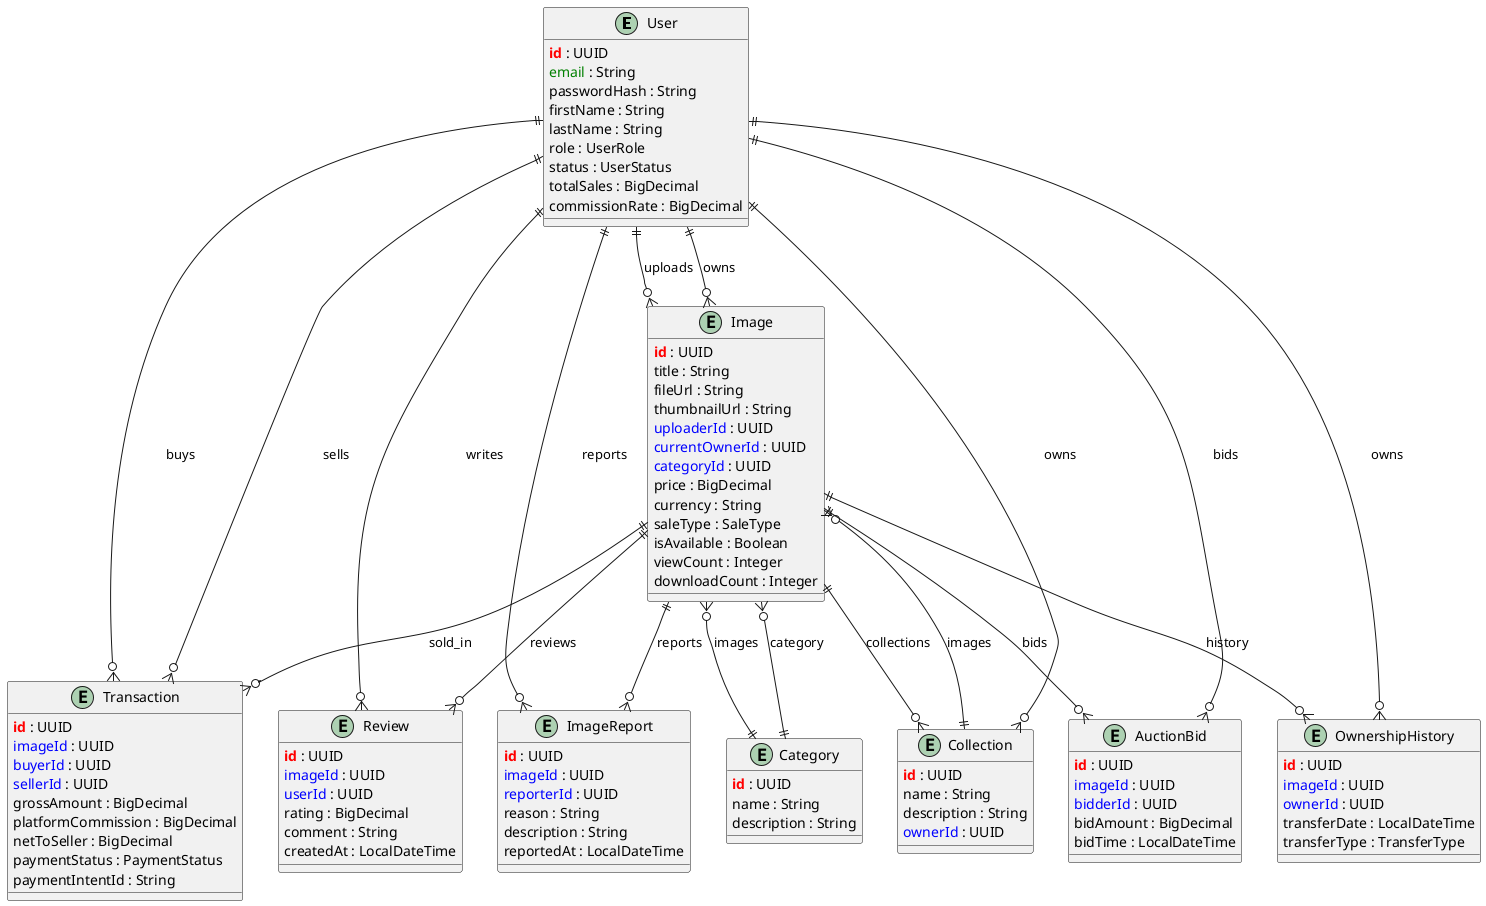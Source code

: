 @startuml Digital_Marketplace_Entities

!define primary_key(field) <b><color:red>field</color></b>
!define foreign_key(field) <color:blue>field</color>
!define unique_key(field) <color:green>field</color>

entity User {
  primary_key(id) : UUID
  unique_key(email) : String
  passwordHash : String
  firstName : String
  lastName : String
  role : UserRole
  status : UserStatus
  totalSales : BigDecimal
  commissionRate : BigDecimal
}

entity Image {
  primary_key(id) : UUID
  title : String
  fileUrl : String
  thumbnailUrl : String
  foreign_key(uploaderId) : UUID
  foreign_key(currentOwnerId) : UUID
  foreign_key(categoryId) : UUID
  price : BigDecimal
  currency : String
  saleType : SaleType
  isAvailable : Boolean
  viewCount : Integer
  downloadCount : Integer
}

entity Transaction {
  primary_key(id) : UUID
  foreign_key(imageId) : UUID
  foreign_key(buyerId) : UUID
  foreign_key(sellerId) : UUID
  grossAmount : BigDecimal
  platformCommission : BigDecimal
  netToSeller : BigDecimal
  paymentStatus : PaymentStatus
  paymentIntentId : String
}

entity Review {
  primary_key(id) : UUID
  foreign_key(imageId) : UUID
  foreign_key(userId) : UUID
  rating : BigDecimal
  comment : String
  createdAt : LocalDateTime
}

entity ImageReport {
  primary_key(id) : UUID
  foreign_key(imageId) : UUID
  foreign_key(reporterId) : UUID
  reason : String
  description : String
  reportedAt : LocalDateTime
}

entity Collection {
  primary_key(id) : UUID
  name : String
  description : String
  foreign_key(ownerId) : UUID
}

entity OwnershipHistory {
  primary_key(id) : UUID
  foreign_key(imageId) : UUID
  foreign_key(ownerId) : UUID
  transferDate : LocalDateTime
  transferType : TransferType
}

entity AuctionBid {
  primary_key(id) : UUID
  foreign_key(imageId) : UUID
  foreign_key(bidderId) : UUID
  bidAmount : BigDecimal
  bidTime : LocalDateTime
}

entity Category {
  primary_key(id) : UUID
  name : String
  description : String
}

User ||--o{ Image : uploads
User ||--o{ Image : owns
User ||--o{ Transaction : buys
User ||--o{ Transaction : sells
Image ||--o{ Transaction : sold_in
Image ||--o{ Review : reviews
Image ||--o{ ImageReport : reports
Image ||--o{ OwnershipHistory : history
Image ||--o{ AuctionBid : bids
Image ||--o{ Collection : collections
Image }o--|| Category : category
Collection ||--o{ Image : images
User ||--o{ Review : writes
User ||--o{ ImageReport : reports
User ||--o{ Collection : owns
User ||--o{ OwnershipHistory : owns
User ||--o{ AuctionBid : bids
Category ||--o{ Image : images

@enduml